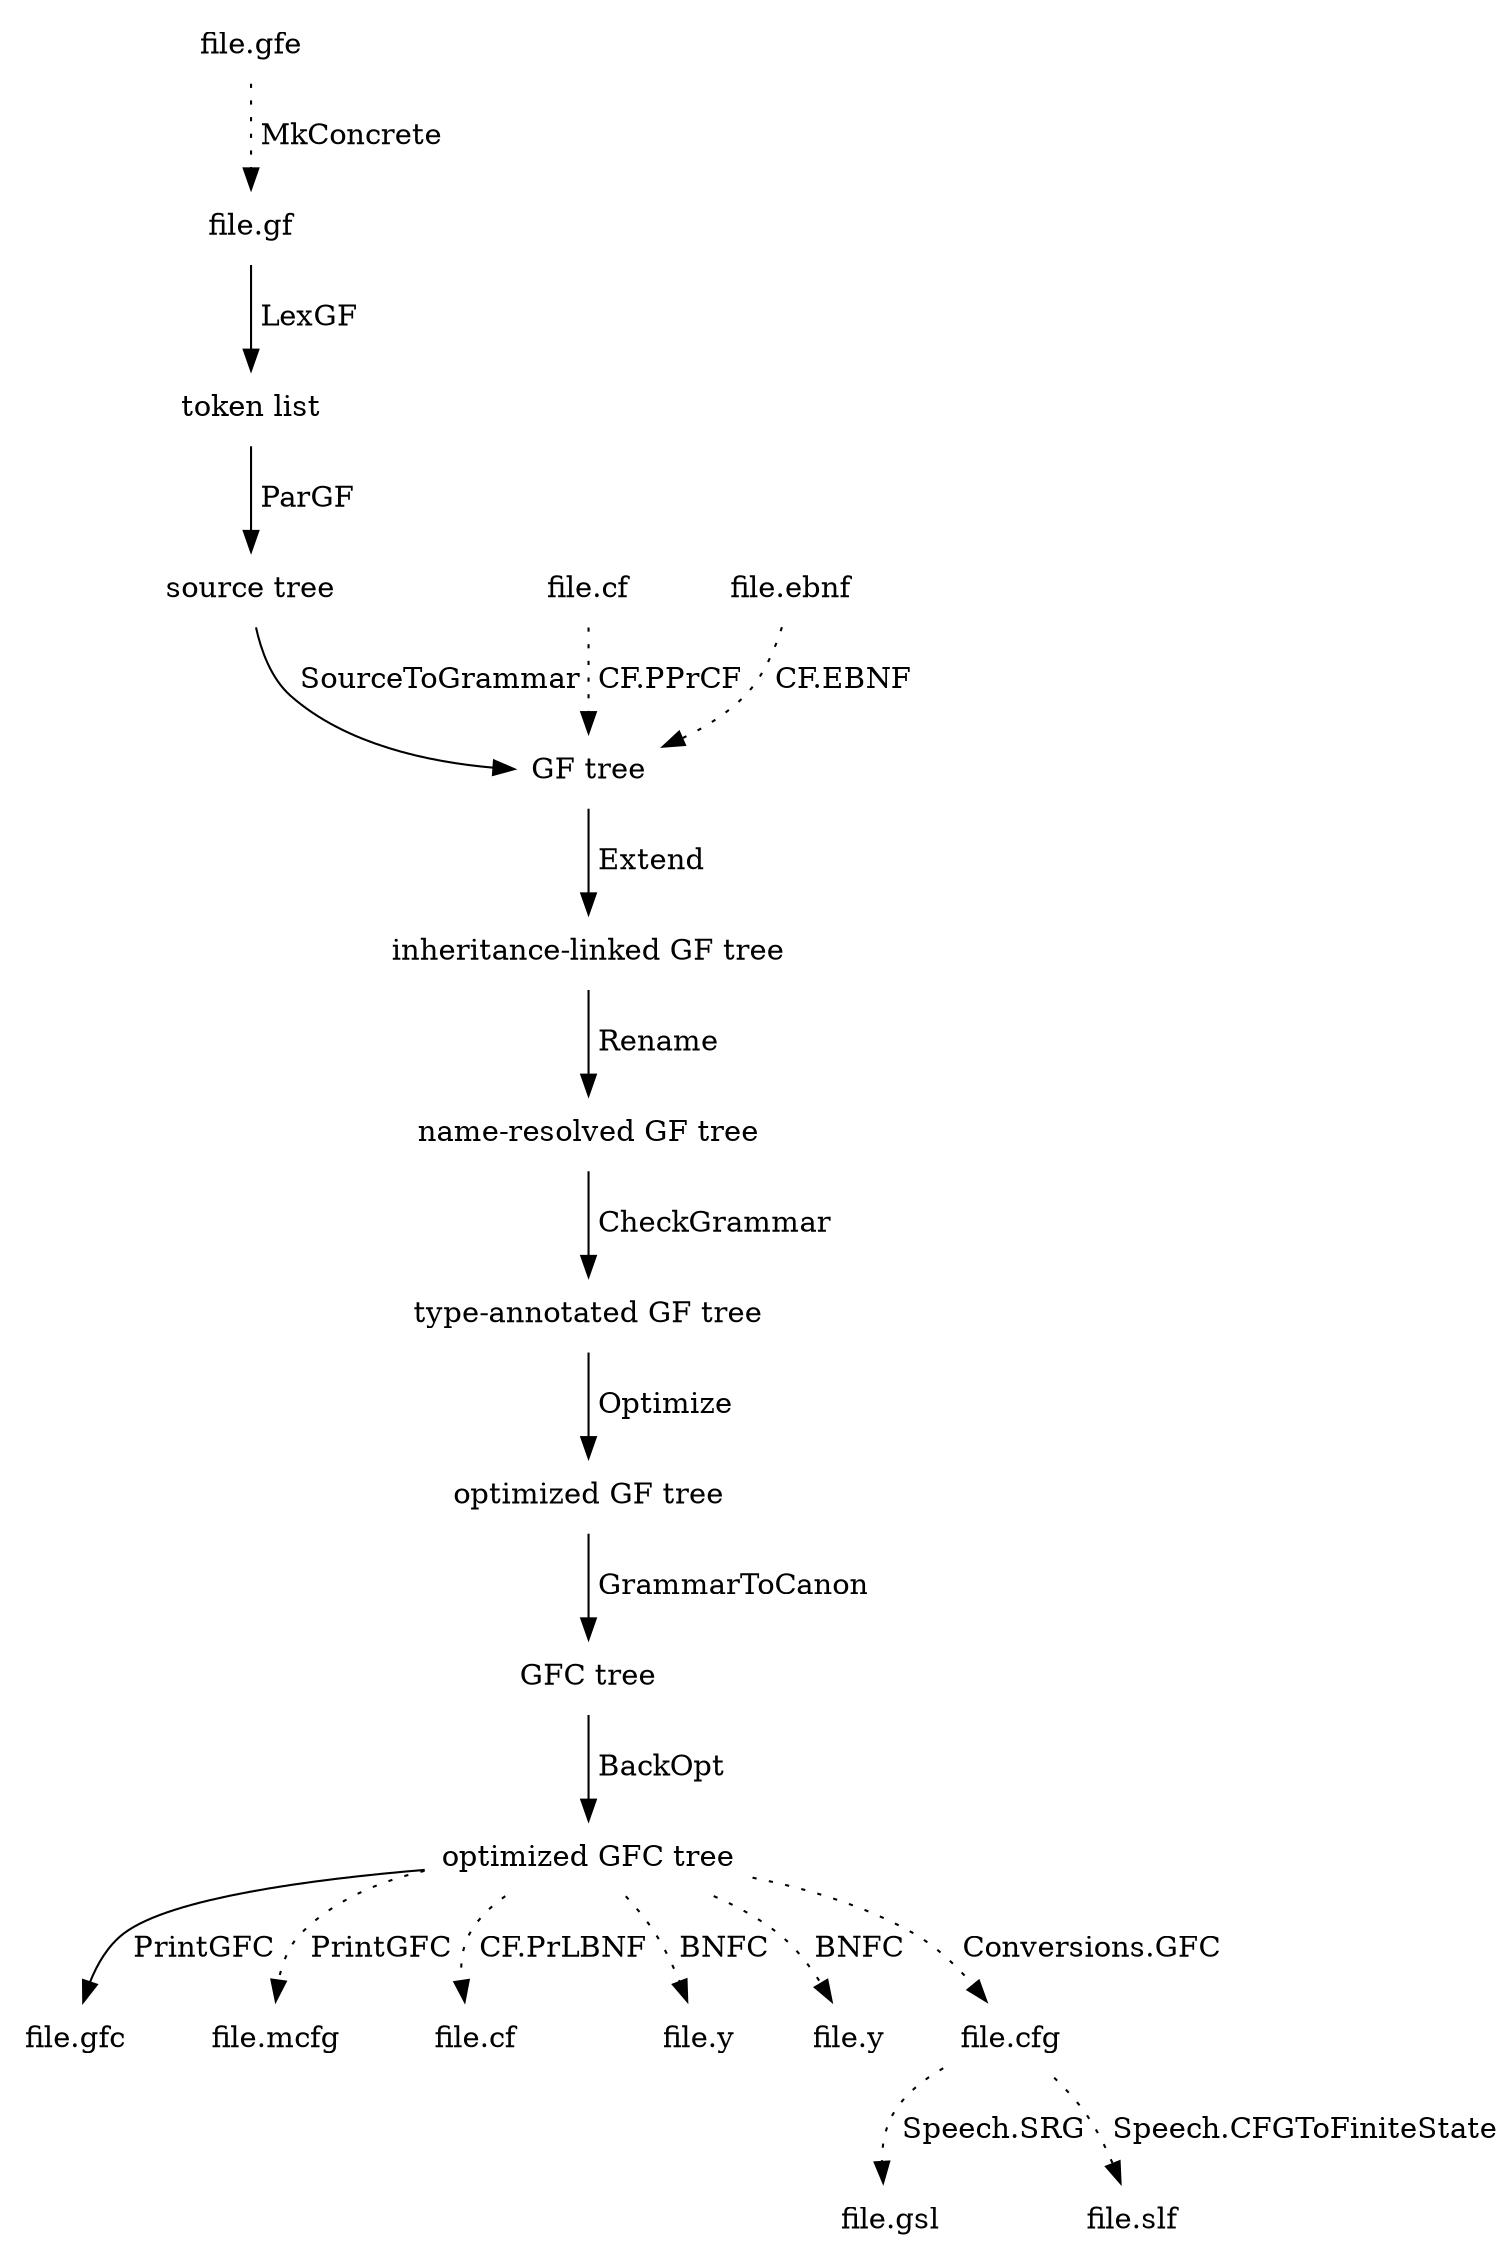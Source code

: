 digraph {

  gfe [label = "file.gfe", style = "solid", shape = "plaintext"];
  gfe -> gf1 [label = " MkConcrete", style = "dotted"];

gf1 [label = "file.gf", style = "solid", shape = "plaintext"];
gf1 -> gf2 [label = " LexGF", style = "solid"];

gf2 [label = "token list", style = "solid", shape = "plaintext"];
gf2 -> gf3 [label = " ParGF", style = "solid"];

gf3 [label = "source tree", style = "solid", shape = "plaintext"];
gf3 -> gf4 [label = " SourceToGrammar", style = "solid"];

  cf [label = "file.cf", style = "solid", shape = "plaintext"];
  cf -> gf4 [label = " CF.PPrCF", style = "dotted"];

  ebnf [label = "file.ebnf", style = "solid", shape = "plaintext"];
  ebnf -> gf4 [label = " CF.EBNF", style = "dotted"];


gf4 [label = "GF tree", style = "solid", shape = "plaintext"];
gf4 -> gf5 [label = " Extend", style = "solid"];

gf5 [label = "inheritance-linked GF tree", style = "solid", shape = "plaintext"];
gf5 -> gf6 [label = " Rename", style = "solid"];

gf6 [label = "name-resolved GF tree", style = "solid", shape = "plaintext"];
gf6 -> gf7 [label = " CheckGrammar", style = "solid"];

gf7 [label = "type-annotated GF tree", style = "solid", shape = "plaintext"];
gf7 -> gf8 [label = " Optimize", style = "solid"];

gf8 [label = "optimized GF tree", style = "solid", shape = "plaintext"];
gf8 -> gf9 [label = " GrammarToCanon", style = "solid"];

gf9 [label = "GFC tree", style = "solid", shape = "plaintext"];
gf9 -> gfc [label = " BackOpt", style = "solid"];

gfc [label = "optimized GFC tree", style = "solid", shape = "plaintext"];
gfc -> gf11 [label = " PrintGFC", style = "solid"];

gf11 [label = "file.gfc", style = "solid", shape = "plaintext"];


  mcfg [label = "file.mcfg", style = "solid", shape = "plaintext"];
  gfc -> mcfg [label = " PrintGFC", style = "dotted"];

  bnf [label = "file.cf", style = "solid", shape = "plaintext"];
  gfc -> bnf [label = " CF.PrLBNF", style = "dotted"];

  happy [label = "file.y", style = "solid", shape = "plaintext"];
  gfc -> happy [label = " BNFC", style = "dotted"];

  bison [label = "file.y", style = "solid", shape = "plaintext"];
  gfc -> bison [label = " BNFC", style = "dotted"];

  cfg [label = "file.cfg", style = "solid", shape = "plaintext"];
  gfc -> cfg [label = " Conversions.GFC", style = "dotted"];

  srg [label = "file.gsl", style = "solid", shape = "plaintext"];
  cfg -> srg [label = " Speech.SRG", style = "dotted"];

  slf [label = "file.slf", style = "solid", shape = "plaintext"];
  cfg -> slf [label = " Speech.CFGToFiniteState", style = "dotted"];

}
